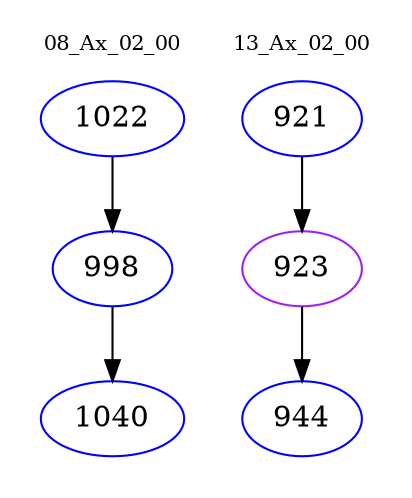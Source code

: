 digraph{
subgraph cluster_0 {
color = white
label = "08_Ax_02_00";
fontsize=10;
T0_1022 [label="1022", color="blue"]
T0_1022 -> T0_998 [color="black"]
T0_998 [label="998", color="blue"]
T0_998 -> T0_1040 [color="black"]
T0_1040 [label="1040", color="blue"]
}
subgraph cluster_1 {
color = white
label = "13_Ax_02_00";
fontsize=10;
T1_921 [label="921", color="blue"]
T1_921 -> T1_923 [color="black"]
T1_923 [label="923", color="purple"]
T1_923 -> T1_944 [color="black"]
T1_944 [label="944", color="blue"]
}
}
